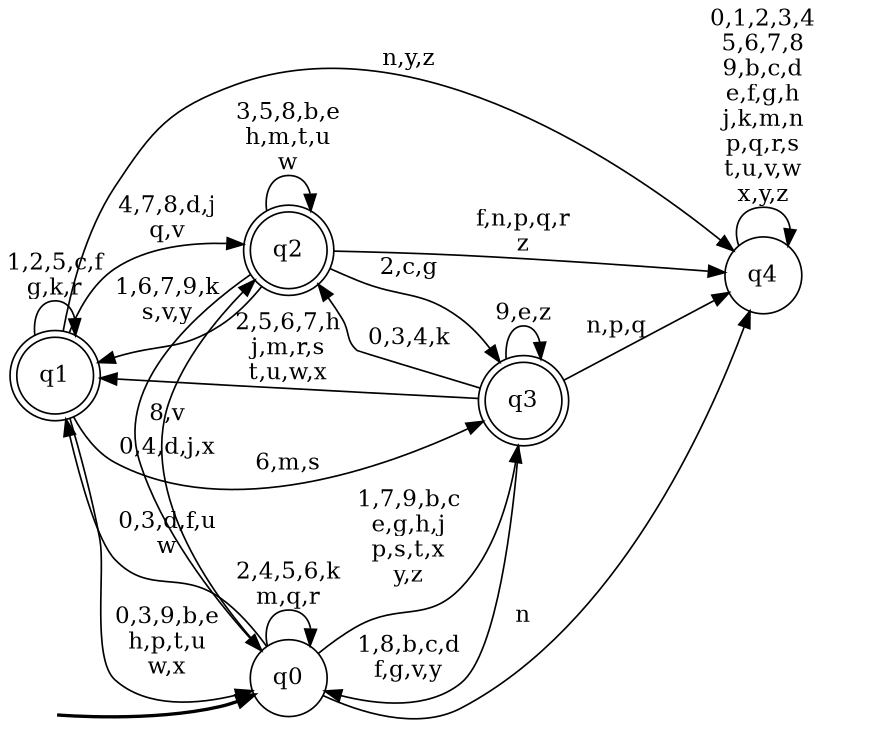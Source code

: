 digraph BlueStar {
__start0 [style = invis, shape = none, label = "", width = 0, height = 0];

rankdir=LR;
size="8,5";

s0 [style="filled", color="black", fillcolor="white" shape="circle", label="q0"];
s1 [style="rounded,filled", color="black", fillcolor="white" shape="doublecircle", label="q1"];
s2 [style="rounded,filled", color="black", fillcolor="white" shape="doublecircle", label="q2"];
s3 [style="rounded,filled", color="black", fillcolor="white" shape="doublecircle", label="q3"];
s4 [style="filled", color="black", fillcolor="white" shape="circle", label="q4"];
subgraph cluster_main { 
	graph [pad=".75", ranksep="0.15", nodesep="0.15"];
	 style=invis; 
	__start0 -> s0 [penwidth=2];
}
s0 -> s0 [label="2,4,5,6,k\nm,q,r"];
s0 -> s1 [label="0,3,d,f,u\nw"];
s0 -> s2 [label="8,v"];
s0 -> s3 [label="1,7,9,b,c\ne,g,h,j\np,s,t,x\ny,z"];
s0 -> s4 [label="n"];
s1 -> s0 [label="0,3,9,b,e\nh,p,t,u\nw,x"];
s1 -> s1 [label="1,2,5,c,f\ng,k,r"];
s1 -> s2 [label="4,7,8,d,j\nq,v"];
s1 -> s3 [label="6,m,s"];
s1 -> s4 [label="n,y,z"];
s2 -> s0 [label="0,4,d,j,x"];
s2 -> s1 [label="1,6,7,9,k\ns,v,y"];
s2 -> s2 [label="3,5,8,b,e\nh,m,t,u\nw"];
s2 -> s3 [label="2,c,g"];
s2 -> s4 [label="f,n,p,q,r\nz"];
s3 -> s0 [label="1,8,b,c,d\nf,g,v,y"];
s3 -> s1 [label="2,5,6,7,h\nj,m,r,s\nt,u,w,x"];
s3 -> s2 [label="0,3,4,k"];
s3 -> s3 [label="9,e,z"];
s3 -> s4 [label="n,p,q"];
s4 -> s4 [label="0,1,2,3,4\n5,6,7,8\n9,b,c,d\ne,f,g,h\nj,k,m,n\np,q,r,s\nt,u,v,w\nx,y,z"];

}